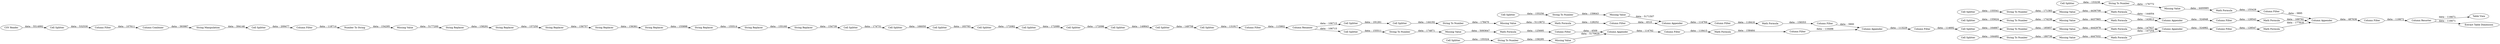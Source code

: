 digraph {
	"2491710817009694589_70" [label="Column Appender"]
	"-5156728457307955478_30" [label="Cell Splitter"]
	"-2959994600371377791_43" [label="Missing Value"]
	"-2959994600371377791_54" [label="String To Number"]
	"-5556879393699450751_54" [label="Column Filter"]
	"2491710817009694589_60" [label="Cell Splitter"]
	"-5156728457307955478_32" [label="Cell Splitter"]
	"-5156728457307955478_35" [label="Cell Splitter"]
	"-2959994600371377791_53" [label="Cell Splitter"]
	"-9115584399838949571_22" [label="String Replacer"]
	"-4872092111170967049_50" [label="Column Filter"]
	"5773063639076906068_4" [label="Cell Splitter"]
	"2491710817009694589_56" [label="Math Formula"]
	"2491710817009694589_62" [label="String To Number"]
	"-4872092111170967049_42" [label="String To Number"]
	"-2959994600371377791_36" [label="Cell Splitter"]
	"2491710817009694589_63" [label="Missing Value"]
	"-5556879393699450751_55" [label="Column Filter"]
	"2491710817009694589_67" [label="Math Formula"]
	"-9115584399838949571_26" [label="String Replacer"]
	"-5556879393699450751_18" [label="Missing Value"]
	"-5156728457307955478_29" [label="Cell Splitter"]
	"-2959994600371377791_42" [label="String To Number"]
	"2491710817009694589_37" [label="Cell Splitter"]
	"-5156728457307955478_33" [label="Cell Splitter"]
	"2491710817009694589_50" [label="Column Filter"]
	"-4872092111170967049_38" [label="String To Number"]
	"2491710817009694589_58" [label="Column Appender"]
	"2491710817009694589_66" [label="Column Filter"]
	"-5556879393699450751_57" [label="Column Filter"]
	"-4872092111170967049_37" [label="Cell Splitter"]
	"2491710817009694589_52" [label="Cell Splitter"]
	"-5556879393699450751_34" [label="Column Renamer"]
	"2491710817009694589_55" [label="Math Formula"]
	"-4872092111170967049_36" [label="Cell Splitter"]
	"-4872092111170967049_43" [label="Missing Value"]
	"2491710817009694589_57" [label="Math Formula"]
	"-2959994600371377791_50" [label="Column Filter"]
	"-9115584399838949571_29" [label="String Replacer"]
	"-9115584399838949571_25" [label="String Replacer"]
	"2491710817009694589_64" [label="Missing Value"]
	"-5556879393699450751_32" [label="Column Filter"]
	"2491710817009694589_36" [label="Cell Splitter"]
	"2491710817009694589_65" [label="Cell Splitter"]
	"2491710817009694589_59" [label="Column Filter"]
	"-5556879393699450751_20" [label="Number To String"]
	"-9115584399838949571_28" [label="String Replacer"]
	"-2959994600371377791_47" [label="Column Filter"]
	"-5556879393699450751_61" [label="Table View"]
	"-4872092111170967049_40" [label="Missing Value"]
	"2491710817009694589_54" [label="Missing Value"]
	"2491710817009694589_42" [label="String To Number"]
	"-4872092111170967049_41" [label="Math Formula"]
	"-4872092111170967049_47" [label="Column Filter"]
	"-2959994600371377791_37" [label="Cell Splitter"]
	"2491710817009694589_61" [label="String To Number"]
	"-5556879393699450751_62" [label="Extract Table Dimension"]
	"-5556879393699450751_28" [label="Column Resorter"]
	"-5156728457307955478_36" [label="Cell Splitter"]
	"-5556879393699450751_56" [label="Column Appender"]
	"-9115584399838949571_23" [label="String Replacer"]
	"-5156728457307955478_31" [label="Cell Splitter"]
	"2491710817009694589_68" [label="Math Formula"]
	"-2959994600371377791_56" [label="Math Formula"]
	"2491710817009694589_69" [label="Math Formula"]
	"5773063639076906068_15" [label="Cell Splitter"]
	"5773063639076906068_16" [label="Column Filter"]
	"-2959994600371377791_55" [label="Missing Value"]
	"-5556879393699450751_60" [label="CSV Reader"]
	"-5156728457307955478_34" [label="Cell Splitter"]
	"-2959994600371377791_51" [label="Math Formula"]
	"-9115584399838949571_27" [label="String Replacer"]
	"5773063639076906068_10" [label="String Manipulation"]
	"2491710817009694589_53" [label="String To Number"]
	"-4872092111170967049_49" [label="Column Appender"]
	"-2959994600371377791_49" [label="Column Appender"]
	"2491710817009694589_41" [label="Math Formula"]
	"2491710817009694589_47" [label="Column Filter"]
	"-9115584399838949571_24" [label="String Replacer"]
	"2491710817009694589_40" [label="Missing Value"]
	"2491710817009694589_38" [label="String To Number"]
	"5773063639076906068_5" [label="Column Filter"]
	"-4872092111170967049_51" [label="Math Formula"]
	"-5156728457307955478_37" [label="Cell Splitter"]
	"2491710817009694589_49" [label="Column Appender"]
	"2491710817009694589_43" [label="Missing Value"]
	"5773063639076906068_9" [label="Column Combiner"]
	"-2959994600371377791_37" -> "-2959994600371377791_42" [label="data: : 155256"]
	"-4872092111170967049_42" -> "-4872092111170967049_43" [label="data: : 158295"]
	"-5156728457307955478_34" -> "-5156728457307955478_35" [label="data: : 172096"]
	"2491710817009694589_64" -> "2491710817009694589_68" [label="data: : 4447032"]
	"-2959994600371377791_47" -> "-2959994600371377791_51" [label="data: : 118416"]
	"-5156728457307955478_35" -> "-5156728457307955478_36" [label="data: : 149843"]
	"2491710817009694589_50" -> "2491710817009694589_49" [label="data: : 3895"]
	"-9115584399838949571_28" -> "-9115584399838949571_29" [label="data: : 155160"]
	"-5156728457307955478_37" -> "-5556879393699450751_32" [label="data: : 131917"]
	"-5556879393699450751_32" -> "-5556879393699450751_34" [label="data: : 115902"]
	"-9115584399838949571_24" -> "-9115584399838949571_25" [label="data: : 156757"]
	"-9115584399838949571_27" -> "-9115584399838949571_28" [label="data: : 155514"]
	"-5556879393699450751_55" -> "-5556879393699450751_56" [label="data: : 3900"]
	"5773063639076906068_15" -> "5773063639076906068_16" [label="data: : 209477"]
	"-2959994600371377791_53" -> "-2959994600371377791_54" [label="data: : 144192"]
	"2491710817009694589_69" -> "2491710817009694589_49" [label="data: : 177818"]
	"2491710817009694589_58" -> "2491710817009694589_59" [label="data: : 324948"]
	"-4872092111170967049_37" -> "-4872092111170967049_42" [label="data: : 155324"]
	"-5556879393699450751_18" -> "-9115584399838949571_22" [label="data: : 5177200"]
	"-5156728457307955478_32" -> "-5156728457307955478_33" [label="data: : 172082"]
	"2491710817009694589_53" -> "2491710817009694589_54" [label="data: : 171383"]
	"2491710817009694589_36" -> "2491710817009694589_38" [label="data: : 153238"]
	"-4872092111170967049_36" -> "-4872092111170967049_38" [label="data: : 155511"]
	"-4872092111170967049_51" -> "-5556879393699450751_54" [label="data: : 158464"]
	"-5556879393699450751_34" -> "-4872092111170967049_36" [label="data: : 106715"]
	"-5156728457307955478_31" -> "-5156728457307955478_32" [label="data: : 183783"]
	"2491710817009694589_37" -> "2491710817009694589_42" [label="data: : 155624"]
	"-5556879393699450751_60" -> "5773063639076906068_4" [label="data: : 5514992"]
	"-4872092111170967049_50" -> "-4872092111170967049_49" [label="data: : 4509"]
	"2491710817009694589_54" -> "2491710817009694589_56" [label="data: : 4436708"]
	"-2959994600371377791_54" -> "-2959994600371377791_55" [label="data: : 178470"]
	"2491710817009694589_55" -> "2491710817009694589_58" [label="data: : 143813"]
	"-4872092111170967049_49" -> "-4872092111170967049_47" [label="data: : 114762"]
	"-2959994600371377791_43" -> "-2959994600371377791_49" [label="data: : 5171507"]
	"-5556879393699450751_20" -> "-5556879393699450751_18" [label="data: : 154295"]
	"-4872092111170967049_38" -> "-4872092111170967049_40" [label="data: : 174871"]
	"-5156728457307955478_29" -> "-5156728457307955478_30" [label="data: : 174731"]
	"2491710817009694589_47" -> "-5556879393699450751_28" [label="data: : 116672"]
	"-4872092111170967049_43" -> "-4872092111170967049_49" [label="data: : 5170629"]
	"-2959994600371377791_51" -> "-5556879393699450751_55" [label="data: : 158353"]
	"2491710817009694589_40" -> "2491710817009694589_41" [label="data: : 4400985"]
	"-5556879393699450751_28" -> "-5556879393699450751_62" [label="data: : 116671"]
	"-2959994600371377791_36" -> "-2959994600371377791_53" [label="data: : 191261"]
	"2491710817009694589_66" -> "2491710817009694589_69" [label="data: : 128547"]
	"-2959994600371377791_56" -> "-2959994600371377791_50" [label="data: : 128252"]
	"-5156728457307955478_30" -> "-5156728457307955478_31" [label="data: : 166050"]
	"2491710817009694589_62" -> "2491710817009694589_64" [label="data: : 180736"]
	"2491710817009694589_70" -> "2491710817009694589_66" [label="data: : 324982"]
	"5773063639076906068_5" -> "5773063639076906068_9" [label="data: : 107611"]
	"-9115584399838949571_25" -> "-9115584399838949571_26" [label="data: : 156361"]
	"2491710817009694589_38" -> "2491710817009694589_40" [label="data: : 176772"]
	"-5156728457307955478_33" -> "-5156728457307955478_34" [label="data: : 172089"]
	"-4872092111170967049_47" -> "-4872092111170967049_51" [label="data: : 118415"]
	"2491710817009694589_65" -> "2491710817009694589_61" [label="data: : 164667"]
	"2491710817009694589_60" -> "2491710817009694589_62" [label="data: : 164492"]
	"-2959994600371377791_50" -> "-2959994600371377791_49" [label="data: : 4510"]
	"2491710817009694589_42" -> "2491710817009694589_43" [label="data: : 174236"]
	"-2959994600371377791_42" -> "-2959994600371377791_43" [label="data: : 159643"]
	"5773063639076906068_10" -> "5773063639076906068_15" [label="data: : 394146"]
	"-9115584399838949571_22" -> "-9115584399838949571_23" [label="data: : 158291"]
	"-2959994600371377791_49" -> "-2959994600371377791_47" [label="data: : 114764"]
	"-9115584399838949571_29" -> "-5156728457307955478_29" [label="data: : 154739"]
	"2491710817009694589_61" -> "2491710817009694589_63" [label="data: : 185857"]
	"2491710817009694589_52" -> "2491710817009694589_53" [label="data: : 155541"]
	"-4872092111170967049_40" -> "-4872092111170967049_41" [label="data: : 5093647"]
	"5773063639076906068_16" -> "-5556879393699450751_20" [label="data: : 118714"]
	"-5556879393699450751_56" -> "-5556879393699450751_57" [label="data: : 113229"]
	"2491710817009694589_41" -> "2491710817009694589_50" [label="data: : 155428"]
	"-5556879393699450751_28" -> "-5556879393699450751_61" [label="data: : 116671"]
	"5773063639076906068_9" -> "5773063639076906068_10" [label="data: : 393987"]
	"-5556879393699450751_54" -> "-5556879393699450751_56" [label="data: : 116498"]
	"2491710817009694589_59" -> "2491710817009694589_57" [label="data: : 128543"]
	"2491710817009694589_68" -> "2491710817009694589_70" [label="data: : 147254"]
	"2491710817009694589_43" -> "2491710817009694589_55" [label="data: : 4437965"]
	"-5156728457307955478_36" -> "-5156728457307955478_37" [label="data: : 149758"]
	"2491710817009694589_49" -> "2491710817009694589_47" [label="data: : 487636"]
	"2491710817009694589_67" -> "2491710817009694589_70" [label="data: : 147627"]
	"-9115584399838949571_26" -> "-9115584399838949571_27" [label="data: : 155898"]
	"5773063639076906068_4" -> "5773063639076906068_5" [label="data: : 532530"]
	"-4872092111170967049_41" -> "-4872092111170967049_50" [label="data: : 125695"]
	"2491710817009694589_63" -> "2491710817009694589_67" [label="data: : 4442978"]
	"-9115584399838949571_23" -> "-9115584399838949571_24" [label="data: : 157250"]
	"2491710817009694589_56" -> "2491710817009694589_58" [label="data: : 144054"]
	"2491710817009694589_57" -> "2491710817009694589_49" [label="data: : 169792"]
	"-5556879393699450751_34" -> "-2959994600371377791_36" [label="data: : 106715"]
	"-5556879393699450751_57" -> "2491710817009694589_65" [label="data: : 114692"]
	"-2959994600371377791_55" -> "-2959994600371377791_56" [label="data: : 5113672"]
	rankdir=LR
}
